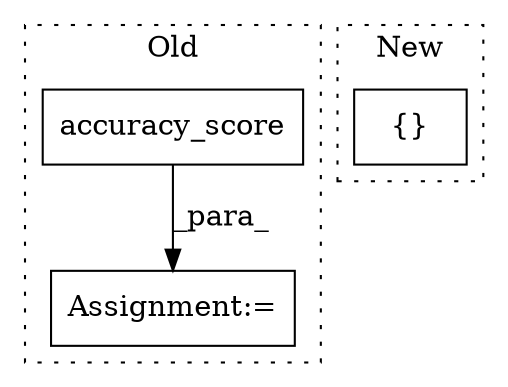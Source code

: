 digraph G {
subgraph cluster0 {
1 [label="accuracy_score" a="32" s="1080,1113" l="15,1" shape="box"];
3 [label="Assignment:=" a="7" s="1063" l="1" shape="box"];
label = "Old";
style="dotted";
}
subgraph cluster1 {
2 [label="{}" a="4" s="880,922" l="1,1" shape="box"];
label = "New";
style="dotted";
}
1 -> 3 [label="_para_"];
}